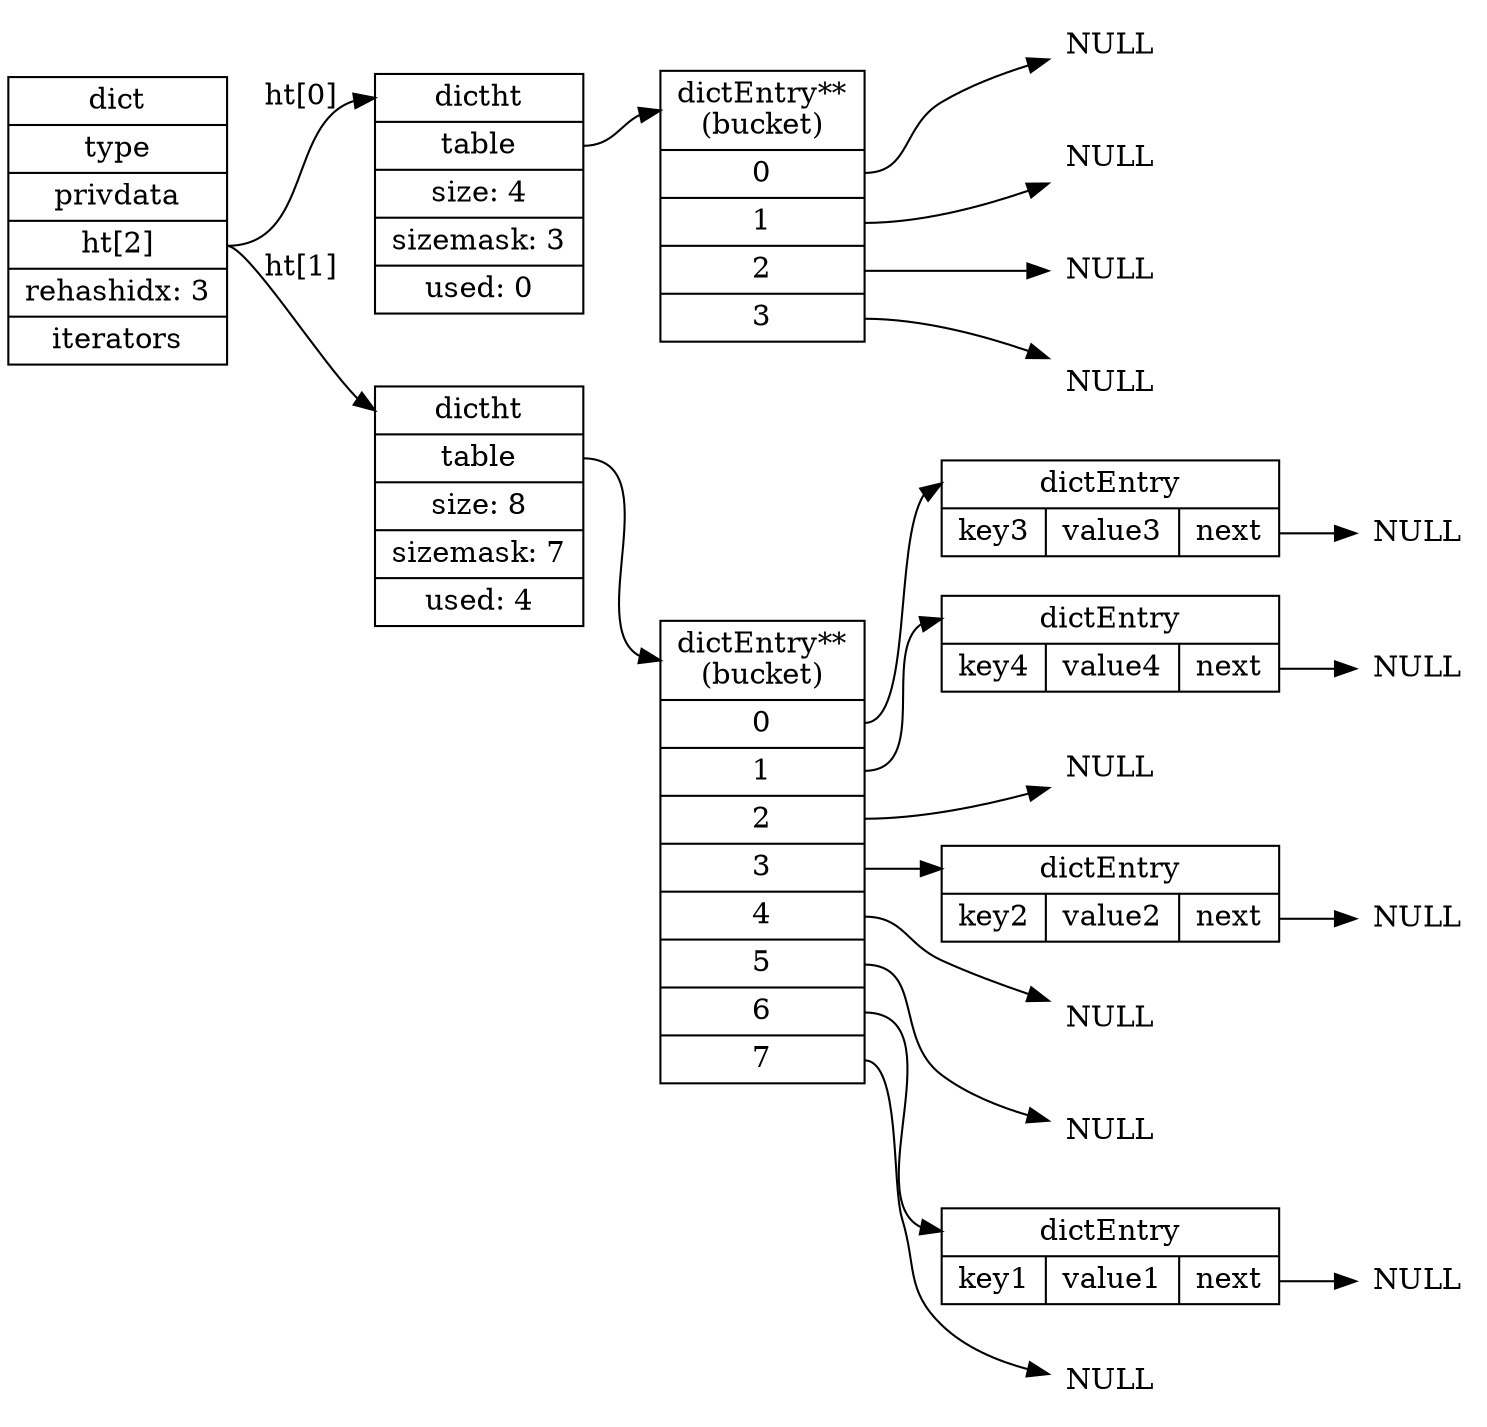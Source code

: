 digraph rehash_step_three {

    // setting

    rankdir = LR;

    node[shape=record];

    // nodes

    dict [label="dict | type | privdata |<ht> ht[2] | rehashidx: 3 | iterators"];

    ht0 [label="<dictht>dictht |<table> table | size: 4 | sizemask: 3 | used: 0"];

    ht1 [label="<dictht>dictht |<table> table | size: 8 | sizemask: 7 | used: 4"];

    bucket [label="<head>dictEntry**\n(bucket) |<table0> 0 |<table1> 1 |<table2> 2 |<table3> 3 "];

    bucket1 [label="<head>dictEntry**\n(bucket) |<table0> 0 |<table1> 1 |<table2> 2 |<table3> 3 |<table4> 4 |<table5> 5 |<table6> 6 |<table7> 7"];

    pair_1 [label="<head>dictEntry |{key1 | value1 |<next>next}"];

    pair_2 [label="<head>dictEntry |{key2 | value2 |<next>next}"];

    pair_3 [label="<head>dictEntry |{key3 | value3 |<next>next}"];

    pair_4 [label="<head>dictEntry |{key4 | value4 |<next>next}"];

    // null for bucket 0
    null0 [label="NULL", shape=plaintext];
    null1 [label="NULL", shape=plaintext];
    null2 [label="NULL", shape=plaintext];
    null3 [label="NULL", shape=plaintext];

    // null for bucket 1
    null10 [label="NULL", shape=plaintext];
    null11 [label="NULL", shape=plaintext];
    null12 [label="NULL", shape=plaintext];
    null13 [label="NULL", shape=plaintext];
    null14 [label="NULL", shape=plaintext];
    null15 [label="NULL", shape=plaintext];
    null16 [label="NULL", shape=plaintext];
    null17 [label="NULL", shape=plaintext];

    // lines

    dict:ht -> ht0:dictht [label="ht[0]"];
    dict:ht -> ht1:dictht [label="ht[1]"];

    ht0:table -> bucket:head;

    ht1:table -> bucket1:head;

    bucket:table0 -> null0;

    bucket:table1 -> null1;

    bucket:table2 -> null2;

    bucket:table3 -> null3;

    bucket1:table0 -> pair_3:head; pair_3:next -> null10;
    bucket1:table1 -> pair_4:head; pair_4:next -> null11;
    bucket1:table2 -> null12;
    bucket1:table3 -> pair_2:head; pair_2:next -> null13;
    bucket1:table4 -> null14;
    bucket1:table5 -> null15;
    bucket1:table6 -> pair_1:head; pair_1:next -> null16;
    bucket1:table7 -> null17;

}
